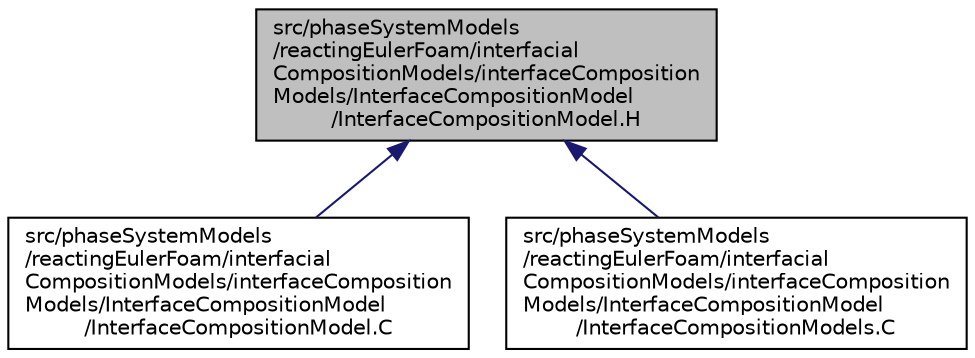 digraph "src/phaseSystemModels/reactingEulerFoam/interfacialCompositionModels/interfaceCompositionModels/InterfaceCompositionModel/InterfaceCompositionModel.H"
{
  bgcolor="transparent";
  edge [fontname="Helvetica",fontsize="10",labelfontname="Helvetica",labelfontsize="10"];
  node [fontname="Helvetica",fontsize="10",shape=record];
  Node1 [label="src/phaseSystemModels\l/reactingEulerFoam/interfacial\lCompositionModels/interfaceComposition\lModels/InterfaceCompositionModel\l/InterfaceCompositionModel.H",height=0.2,width=0.4,color="black", fillcolor="grey75", style="filled" fontcolor="black"];
  Node1 -> Node2 [dir="back",color="midnightblue",fontsize="10",style="solid",fontname="Helvetica"];
  Node2 [label="src/phaseSystemModels\l/reactingEulerFoam/interfacial\lCompositionModels/interfaceComposition\lModels/InterfaceCompositionModel\l/InterfaceCompositionModel.C",height=0.2,width=0.4,color="black",URL="$src_2phaseSystemModels_2reactingEulerFoam_2interfacialCompositionModels_2interfaceCompositionMod907b7ea6672e8bc5b9b7c63a83330fb2.html"];
  Node1 -> Node3 [dir="back",color="midnightblue",fontsize="10",style="solid",fontname="Helvetica"];
  Node3 [label="src/phaseSystemModels\l/reactingEulerFoam/interfacial\lCompositionModels/interfaceComposition\lModels/InterfaceCompositionModel\l/InterfaceCompositionModels.C",height=0.2,width=0.4,color="black",URL="$src_2phaseSystemModels_2reactingEulerFoam_2interfacialCompositionModels_2interfaceCompositionMod402977e04ca94b4df3eba845120364e9.html"];
}
